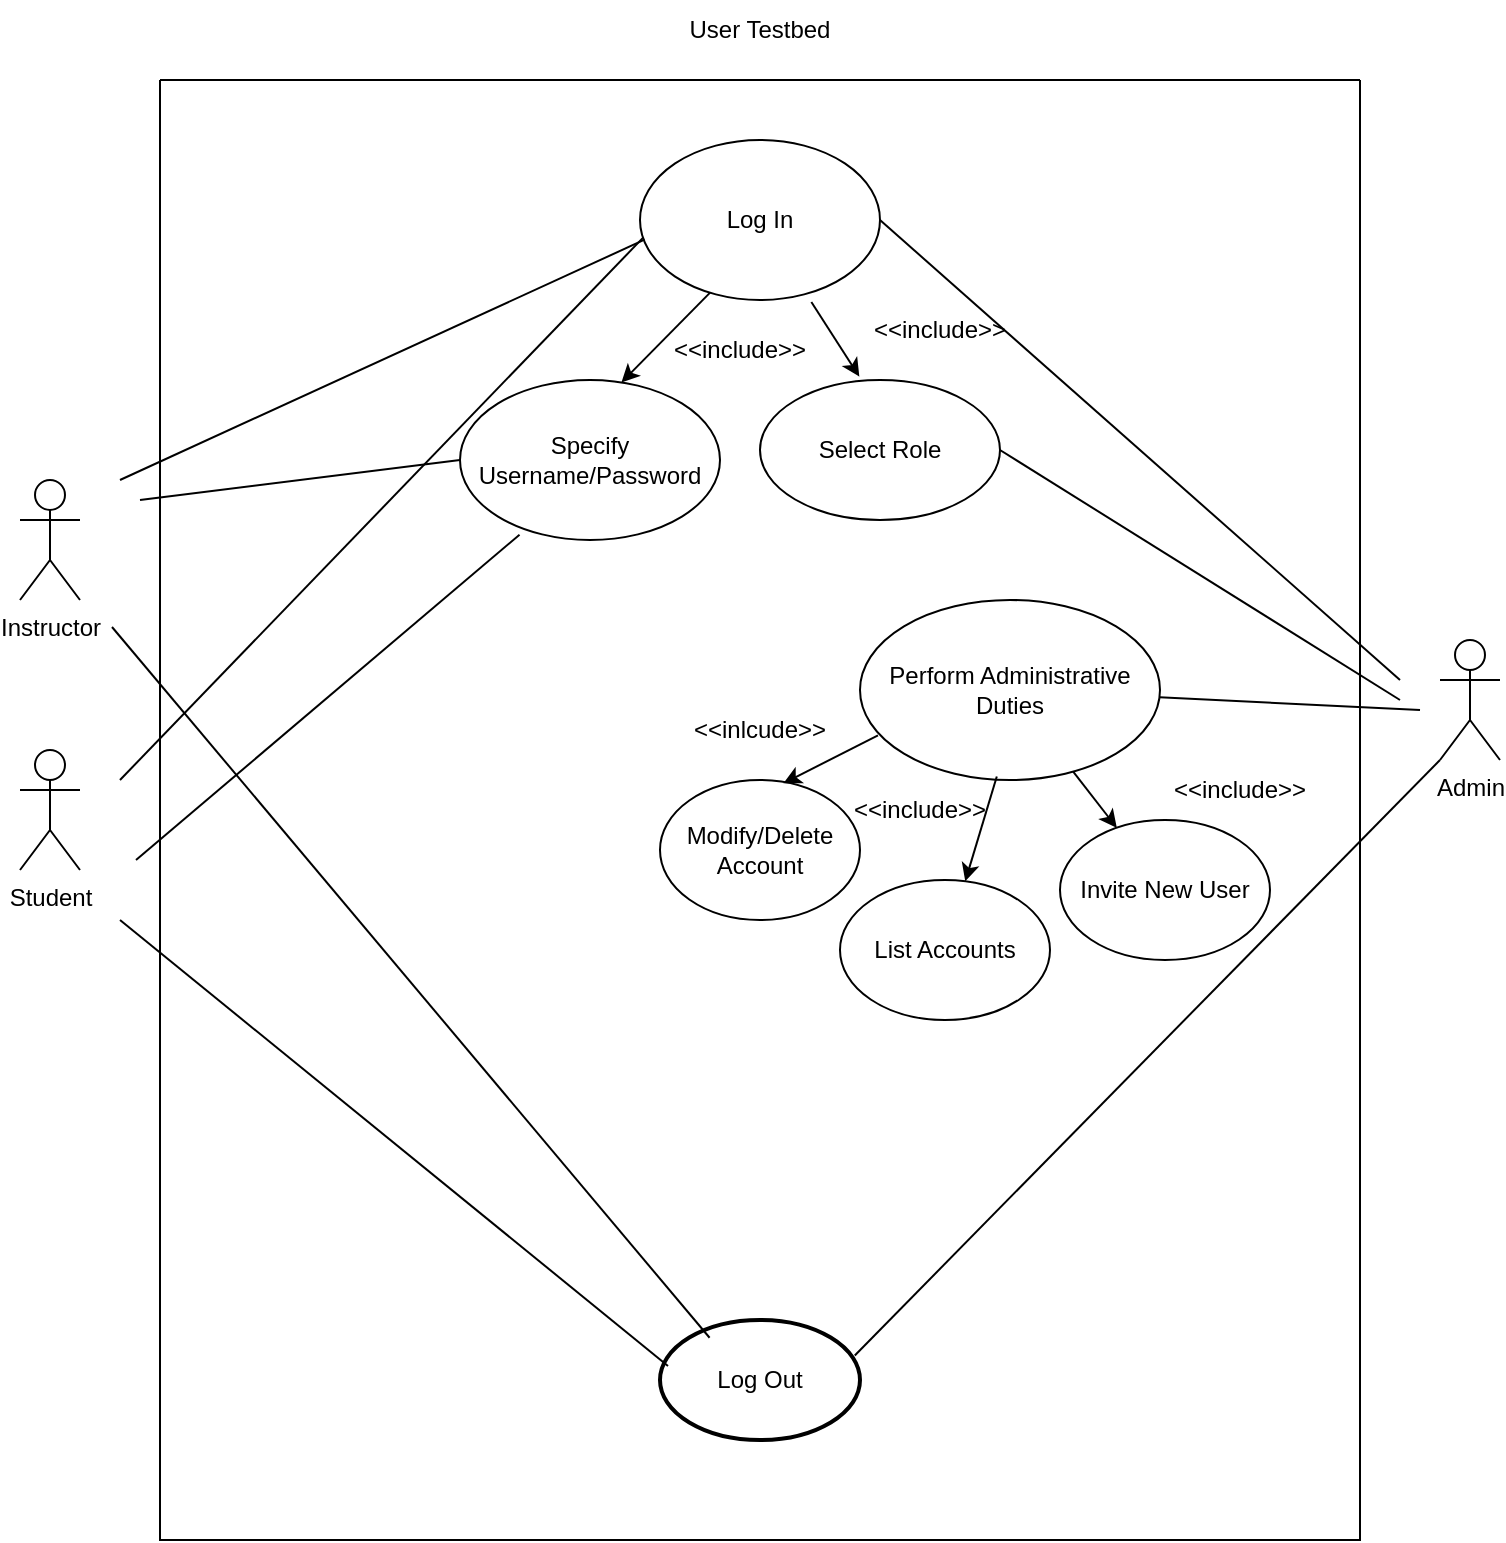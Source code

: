 <mxfile version="24.7.17">
  <diagram name="Page-1" id="LruVm3f_gUJ0hTBGyI3_">
    <mxGraphModel dx="1623" dy="850" grid="1" gridSize="10" guides="1" tooltips="1" connect="1" arrows="1" fold="1" page="1" pageScale="1" pageWidth="850" pageHeight="1100" math="0" shadow="0">
      <root>
        <mxCell id="0" />
        <mxCell id="1" parent="0" />
        <mxCell id="wDu6coxrCI0hIiS3W681-1" value="" style="swimlane;startSize=0;" vertex="1" parent="1">
          <mxGeometry x="180" y="50" width="600" height="730" as="geometry" />
        </mxCell>
        <mxCell id="wDu6coxrCI0hIiS3W681-2" value="Log Out" style="strokeWidth=2;html=1;shape=mxgraph.flowchart.start_1;whiteSpace=wrap;" vertex="1" parent="wDu6coxrCI0hIiS3W681-1">
          <mxGeometry x="250" y="620" width="100" height="60" as="geometry" />
        </mxCell>
        <mxCell id="wDu6coxrCI0hIiS3W681-3" value="Log In" style="ellipse;whiteSpace=wrap;html=1;" vertex="1" parent="wDu6coxrCI0hIiS3W681-1">
          <mxGeometry x="240" y="30" width="120" height="80" as="geometry" />
        </mxCell>
        <mxCell id="wDu6coxrCI0hIiS3W681-4" value="" style="endArrow=classic;html=1;rounded=0;exitX=0.714;exitY=1.013;exitDx=0;exitDy=0;entryX=0.414;entryY=-0.024;entryDx=0;entryDy=0;entryPerimeter=0;exitPerimeter=0;" edge="1" parent="wDu6coxrCI0hIiS3W681-1" source="wDu6coxrCI0hIiS3W681-3" target="wDu6coxrCI0hIiS3W681-7">
          <mxGeometry width="50" height="50" relative="1" as="geometry">
            <mxPoint x="350" y="90" as="sourcePoint" />
            <mxPoint x="330" y="150" as="targetPoint" />
          </mxGeometry>
        </mxCell>
        <mxCell id="wDu6coxrCI0hIiS3W681-5" value="&amp;lt;&amp;lt;include&amp;gt;&amp;gt;" style="text;html=1;align=center;verticalAlign=middle;whiteSpace=wrap;rounded=0;" vertex="1" parent="wDu6coxrCI0hIiS3W681-1">
          <mxGeometry x="360" y="110" width="60" height="30" as="geometry" />
        </mxCell>
        <mxCell id="wDu6coxrCI0hIiS3W681-6" value="Specify Username/Password" style="ellipse;whiteSpace=wrap;html=1;" vertex="1" parent="wDu6coxrCI0hIiS3W681-1">
          <mxGeometry x="150" y="150" width="130" height="80" as="geometry" />
        </mxCell>
        <mxCell id="wDu6coxrCI0hIiS3W681-7" value="Select Role" style="ellipse;whiteSpace=wrap;html=1;" vertex="1" parent="wDu6coxrCI0hIiS3W681-1">
          <mxGeometry x="300" y="150" width="120" height="70" as="geometry" />
        </mxCell>
        <mxCell id="wDu6coxrCI0hIiS3W681-8" value="" style="endArrow=classic;html=1;rounded=0;exitX=0.292;exitY=0.954;exitDx=0;exitDy=0;entryX=0.621;entryY=0.015;entryDx=0;entryDy=0;exitPerimeter=0;entryPerimeter=0;" edge="1" parent="wDu6coxrCI0hIiS3W681-1" source="wDu6coxrCI0hIiS3W681-3" target="wDu6coxrCI0hIiS3W681-6">
          <mxGeometry width="50" height="50" relative="1" as="geometry">
            <mxPoint x="70" y="170" as="sourcePoint" />
            <mxPoint x="120" y="120" as="targetPoint" />
          </mxGeometry>
        </mxCell>
        <mxCell id="wDu6coxrCI0hIiS3W681-9" value="&amp;lt;&amp;lt;include&amp;gt;&amp;gt;" style="text;html=1;align=center;verticalAlign=middle;whiteSpace=wrap;rounded=0;" vertex="1" parent="wDu6coxrCI0hIiS3W681-1">
          <mxGeometry x="260" y="120" width="60" height="30" as="geometry" />
        </mxCell>
        <mxCell id="wDu6coxrCI0hIiS3W681-10" value="Perform Administrative Duties" style="ellipse;whiteSpace=wrap;html=1;" vertex="1" parent="wDu6coxrCI0hIiS3W681-1">
          <mxGeometry x="350" y="260" width="150" height="90" as="geometry" />
        </mxCell>
        <mxCell id="wDu6coxrCI0hIiS3W681-11" value="Modify/Delete Account" style="ellipse;whiteSpace=wrap;html=1;" vertex="1" parent="wDu6coxrCI0hIiS3W681-1">
          <mxGeometry x="250" y="350" width="100" height="70" as="geometry" />
        </mxCell>
        <mxCell id="wDu6coxrCI0hIiS3W681-12" value="List Accounts" style="ellipse;whiteSpace=wrap;html=1;" vertex="1" parent="wDu6coxrCI0hIiS3W681-1">
          <mxGeometry x="340" y="400" width="105" height="70" as="geometry" />
        </mxCell>
        <mxCell id="wDu6coxrCI0hIiS3W681-13" value="Invite New User" style="ellipse;whiteSpace=wrap;html=1;" vertex="1" parent="wDu6coxrCI0hIiS3W681-1">
          <mxGeometry x="450" y="370" width="105" height="70" as="geometry" />
        </mxCell>
        <mxCell id="wDu6coxrCI0hIiS3W681-14" value="" style="endArrow=classic;html=1;rounded=0;exitX=0.06;exitY=0.752;exitDx=0;exitDy=0;exitPerimeter=0;entryX=0.617;entryY=0.024;entryDx=0;entryDy=0;entryPerimeter=0;" edge="1" parent="wDu6coxrCI0hIiS3W681-1" source="wDu6coxrCI0hIiS3W681-10" target="wDu6coxrCI0hIiS3W681-11">
          <mxGeometry width="50" height="50" relative="1" as="geometry">
            <mxPoint x="260" y="340" as="sourcePoint" />
            <mxPoint x="310" y="290" as="targetPoint" />
          </mxGeometry>
        </mxCell>
        <mxCell id="wDu6coxrCI0hIiS3W681-15" value="" style="endArrow=classic;html=1;rounded=0;exitX=0.456;exitY=0.981;exitDx=0;exitDy=0;exitPerimeter=0;" edge="1" parent="wDu6coxrCI0hIiS3W681-1" source="wDu6coxrCI0hIiS3W681-10" target="wDu6coxrCI0hIiS3W681-12">
          <mxGeometry width="50" height="50" relative="1" as="geometry">
            <mxPoint x="130" y="420" as="sourcePoint" />
            <mxPoint x="180" y="370" as="targetPoint" />
          </mxGeometry>
        </mxCell>
        <mxCell id="wDu6coxrCI0hIiS3W681-16" value="" style="endArrow=classic;html=1;rounded=0;" edge="1" parent="wDu6coxrCI0hIiS3W681-1" source="wDu6coxrCI0hIiS3W681-10" target="wDu6coxrCI0hIiS3W681-13">
          <mxGeometry width="50" height="50" relative="1" as="geometry">
            <mxPoint x="120" y="390" as="sourcePoint" />
            <mxPoint x="170" y="340" as="targetPoint" />
          </mxGeometry>
        </mxCell>
        <mxCell id="wDu6coxrCI0hIiS3W681-17" value="&amp;lt;&amp;lt;inlcude&amp;gt;&amp;gt;" style="text;html=1;align=center;verticalAlign=middle;whiteSpace=wrap;rounded=0;" vertex="1" parent="wDu6coxrCI0hIiS3W681-1">
          <mxGeometry x="270" y="310" width="60" height="30" as="geometry" />
        </mxCell>
        <mxCell id="wDu6coxrCI0hIiS3W681-18" value="&amp;lt;&amp;lt;include&amp;gt;&amp;gt;" style="text;html=1;align=center;verticalAlign=middle;whiteSpace=wrap;rounded=0;" vertex="1" parent="wDu6coxrCI0hIiS3W681-1">
          <mxGeometry x="510" y="340" width="60" height="30" as="geometry" />
        </mxCell>
        <mxCell id="wDu6coxrCI0hIiS3W681-19" value="" style="endArrow=none;html=1;rounded=0;entryX=0.012;entryY=0.612;entryDx=0;entryDy=0;entryPerimeter=0;" edge="1" parent="wDu6coxrCI0hIiS3W681-1" target="wDu6coxrCI0hIiS3W681-3">
          <mxGeometry width="50" height="50" relative="1" as="geometry">
            <mxPoint x="-20" y="350" as="sourcePoint" />
            <mxPoint x="240" y="265" as="targetPoint" />
          </mxGeometry>
        </mxCell>
        <mxCell id="wDu6coxrCI0hIiS3W681-20" value="" style="endArrow=none;html=1;rounded=0;entryX=0.229;entryY=0.967;entryDx=0;entryDy=0;entryPerimeter=0;" edge="1" parent="wDu6coxrCI0hIiS3W681-1" target="wDu6coxrCI0hIiS3W681-6">
          <mxGeometry width="50" height="50" relative="1" as="geometry">
            <mxPoint x="-12" y="390" as="sourcePoint" />
            <mxPoint x="250" y="270" as="targetPoint" />
          </mxGeometry>
        </mxCell>
        <mxCell id="wDu6coxrCI0hIiS3W681-28" value="" style="endArrow=none;html=1;rounded=0;exitX=1;exitY=0.5;exitDx=0;exitDy=0;" edge="1" parent="wDu6coxrCI0hIiS3W681-1" source="wDu6coxrCI0hIiS3W681-3">
          <mxGeometry width="50" height="50" relative="1" as="geometry">
            <mxPoint x="390" y="80" as="sourcePoint" />
            <mxPoint x="620" y="300" as="targetPoint" />
          </mxGeometry>
        </mxCell>
        <mxCell id="wDu6coxrCI0hIiS3W681-30" value="" style="endArrow=none;html=1;rounded=0;entryX=0.04;entryY=0.383;entryDx=0;entryDy=0;entryPerimeter=0;" edge="1" parent="wDu6coxrCI0hIiS3W681-1" target="wDu6coxrCI0hIiS3W681-2">
          <mxGeometry width="50" height="50" relative="1" as="geometry">
            <mxPoint x="-20" y="420" as="sourcePoint" />
            <mxPoint x="310" y="520" as="targetPoint" />
          </mxGeometry>
        </mxCell>
        <mxCell id="wDu6coxrCI0hIiS3W681-31" value="" style="endArrow=none;html=1;rounded=0;entryX=0.248;entryY=0.148;entryDx=0;entryDy=0;entryPerimeter=0;" edge="1" parent="wDu6coxrCI0hIiS3W681-1" target="wDu6coxrCI0hIiS3W681-2">
          <mxGeometry width="50" height="50" relative="1" as="geometry">
            <mxPoint x="-24" y="273.5" as="sourcePoint" />
            <mxPoint x="250" y="496.5" as="targetPoint" />
          </mxGeometry>
        </mxCell>
        <mxCell id="wDu6coxrCI0hIiS3W681-33" value="&amp;lt;&amp;lt;include&amp;gt;&amp;gt;" style="text;html=1;align=center;verticalAlign=middle;whiteSpace=wrap;rounded=0;" vertex="1" parent="wDu6coxrCI0hIiS3W681-1">
          <mxGeometry x="350" y="350" width="60" height="30" as="geometry" />
        </mxCell>
        <mxCell id="wDu6coxrCI0hIiS3W681-36" value="" style="endArrow=none;html=1;rounded=0;exitX=1;exitY=0.5;exitDx=0;exitDy=0;" edge="1" parent="wDu6coxrCI0hIiS3W681-1" source="wDu6coxrCI0hIiS3W681-7">
          <mxGeometry width="50" height="50" relative="1" as="geometry">
            <mxPoint x="510" y="270" as="sourcePoint" />
            <mxPoint x="620" y="310" as="targetPoint" />
          </mxGeometry>
        </mxCell>
        <mxCell id="wDu6coxrCI0hIiS3W681-21" value="Admin" style="shape=umlActor;verticalLabelPosition=bottom;verticalAlign=top;html=1;outlineConnect=0;fontSize=12;" vertex="1" parent="1">
          <mxGeometry x="820" y="330" width="30" height="60" as="geometry" />
        </mxCell>
        <mxCell id="wDu6coxrCI0hIiS3W681-22" value="Instructor" style="shape=umlActor;verticalLabelPosition=bottom;verticalAlign=top;html=1;" vertex="1" parent="1">
          <mxGeometry x="110" y="250" width="30" height="60" as="geometry" />
        </mxCell>
        <mxCell id="wDu6coxrCI0hIiS3W681-23" value="Student" style="shape=umlActor;verticalLabelPosition=bottom;verticalAlign=top;html=1;" vertex="1" parent="1">
          <mxGeometry x="110" y="385" width="30" height="60" as="geometry" />
        </mxCell>
        <mxCell id="wDu6coxrCI0hIiS3W681-24" value="" style="endArrow=none;html=1;rounded=0;entryX=0.019;entryY=0.623;entryDx=0;entryDy=0;entryPerimeter=0;" edge="1" parent="1" target="wDu6coxrCI0hIiS3W681-3">
          <mxGeometry width="50" height="50" relative="1" as="geometry">
            <mxPoint x="160" y="250" as="sourcePoint" />
            <mxPoint x="210" y="240" as="targetPoint" />
          </mxGeometry>
        </mxCell>
        <mxCell id="wDu6coxrCI0hIiS3W681-25" value="" style="endArrow=none;html=1;rounded=0;entryX=0;entryY=0.5;entryDx=0;entryDy=0;" edge="1" parent="1" target="wDu6coxrCI0hIiS3W681-6">
          <mxGeometry width="50" height="50" relative="1" as="geometry">
            <mxPoint x="170" y="260" as="sourcePoint" />
            <mxPoint x="442" y="150" as="targetPoint" />
          </mxGeometry>
        </mxCell>
        <mxCell id="wDu6coxrCI0hIiS3W681-26" value="" style="endArrow=none;html=1;rounded=0;" edge="1" parent="1" source="wDu6coxrCI0hIiS3W681-10">
          <mxGeometry width="50" height="50" relative="1" as="geometry">
            <mxPoint x="558" y="440" as="sourcePoint" />
            <mxPoint x="810" y="365" as="targetPoint" />
          </mxGeometry>
        </mxCell>
        <mxCell id="wDu6coxrCI0hIiS3W681-32" value="" style="endArrow=none;html=1;rounded=0;entryX=0;entryY=1;entryDx=0;entryDy=0;entryPerimeter=0;exitX=0.974;exitY=0.296;exitDx=0;exitDy=0;exitPerimeter=0;" edge="1" parent="1" source="wDu6coxrCI0hIiS3W681-2" target="wDu6coxrCI0hIiS3W681-21">
          <mxGeometry width="50" height="50" relative="1" as="geometry">
            <mxPoint x="470" y="520" as="sourcePoint" />
            <mxPoint x="744" y="743" as="targetPoint" />
          </mxGeometry>
        </mxCell>
        <mxCell id="wDu6coxrCI0hIiS3W681-34" value="User Testbed" style="text;html=1;align=center;verticalAlign=middle;whiteSpace=wrap;rounded=0;" vertex="1" parent="1">
          <mxGeometry x="425" y="10" width="110" height="30" as="geometry" />
        </mxCell>
      </root>
    </mxGraphModel>
  </diagram>
</mxfile>
